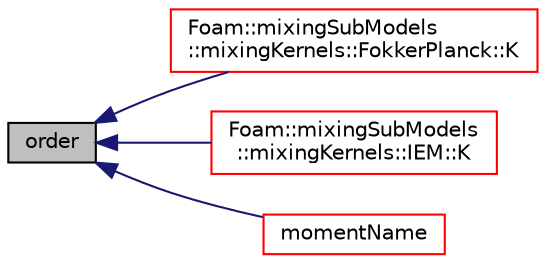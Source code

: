 digraph "order"
{
  bgcolor="transparent";
  edge [fontname="Helvetica",fontsize="10",labelfontname="Helvetica",labelfontsize="10"];
  node [fontname="Helvetica",fontsize="10",shape=record];
  rankdir="LR";
  Node1 [label="order",height=0.2,width=0.4,color="black", fillcolor="grey75", style="filled", fontcolor="black"];
  Node1 -> Node2 [dir="back",color="midnightblue",fontsize="10",style="solid",fontname="Helvetica"];
  Node2 [label="Foam::mixingSubModels\l::mixingKernels::FokkerPlanck::K",height=0.2,width=0.4,color="red",URL="$a00043.html#ac39375448f36ddee2cac96a50dd6a0a9",tooltip="Mixing kernel. "];
  Node1 -> Node3 [dir="back",color="midnightblue",fontsize="10",style="solid",fontname="Helvetica"];
  Node3 [label="Foam::mixingSubModels\l::mixingKernels::IEM::K",height=0.2,width=0.4,color="red",URL="$a00065.html#ac39375448f36ddee2cac96a50dd6a0a9",tooltip="Mixing kernel. "];
  Node1 -> Node4 [dir="back",color="midnightblue",fontsize="10",style="solid",fontname="Helvetica"];
  Node4 [label="momentName",height=0.2,width=0.4,color="red",URL="$a00095.html#af1a22abea6056cddf89aae3bfbaa9f11",tooltip="Creates the name of the moment. "];
}
